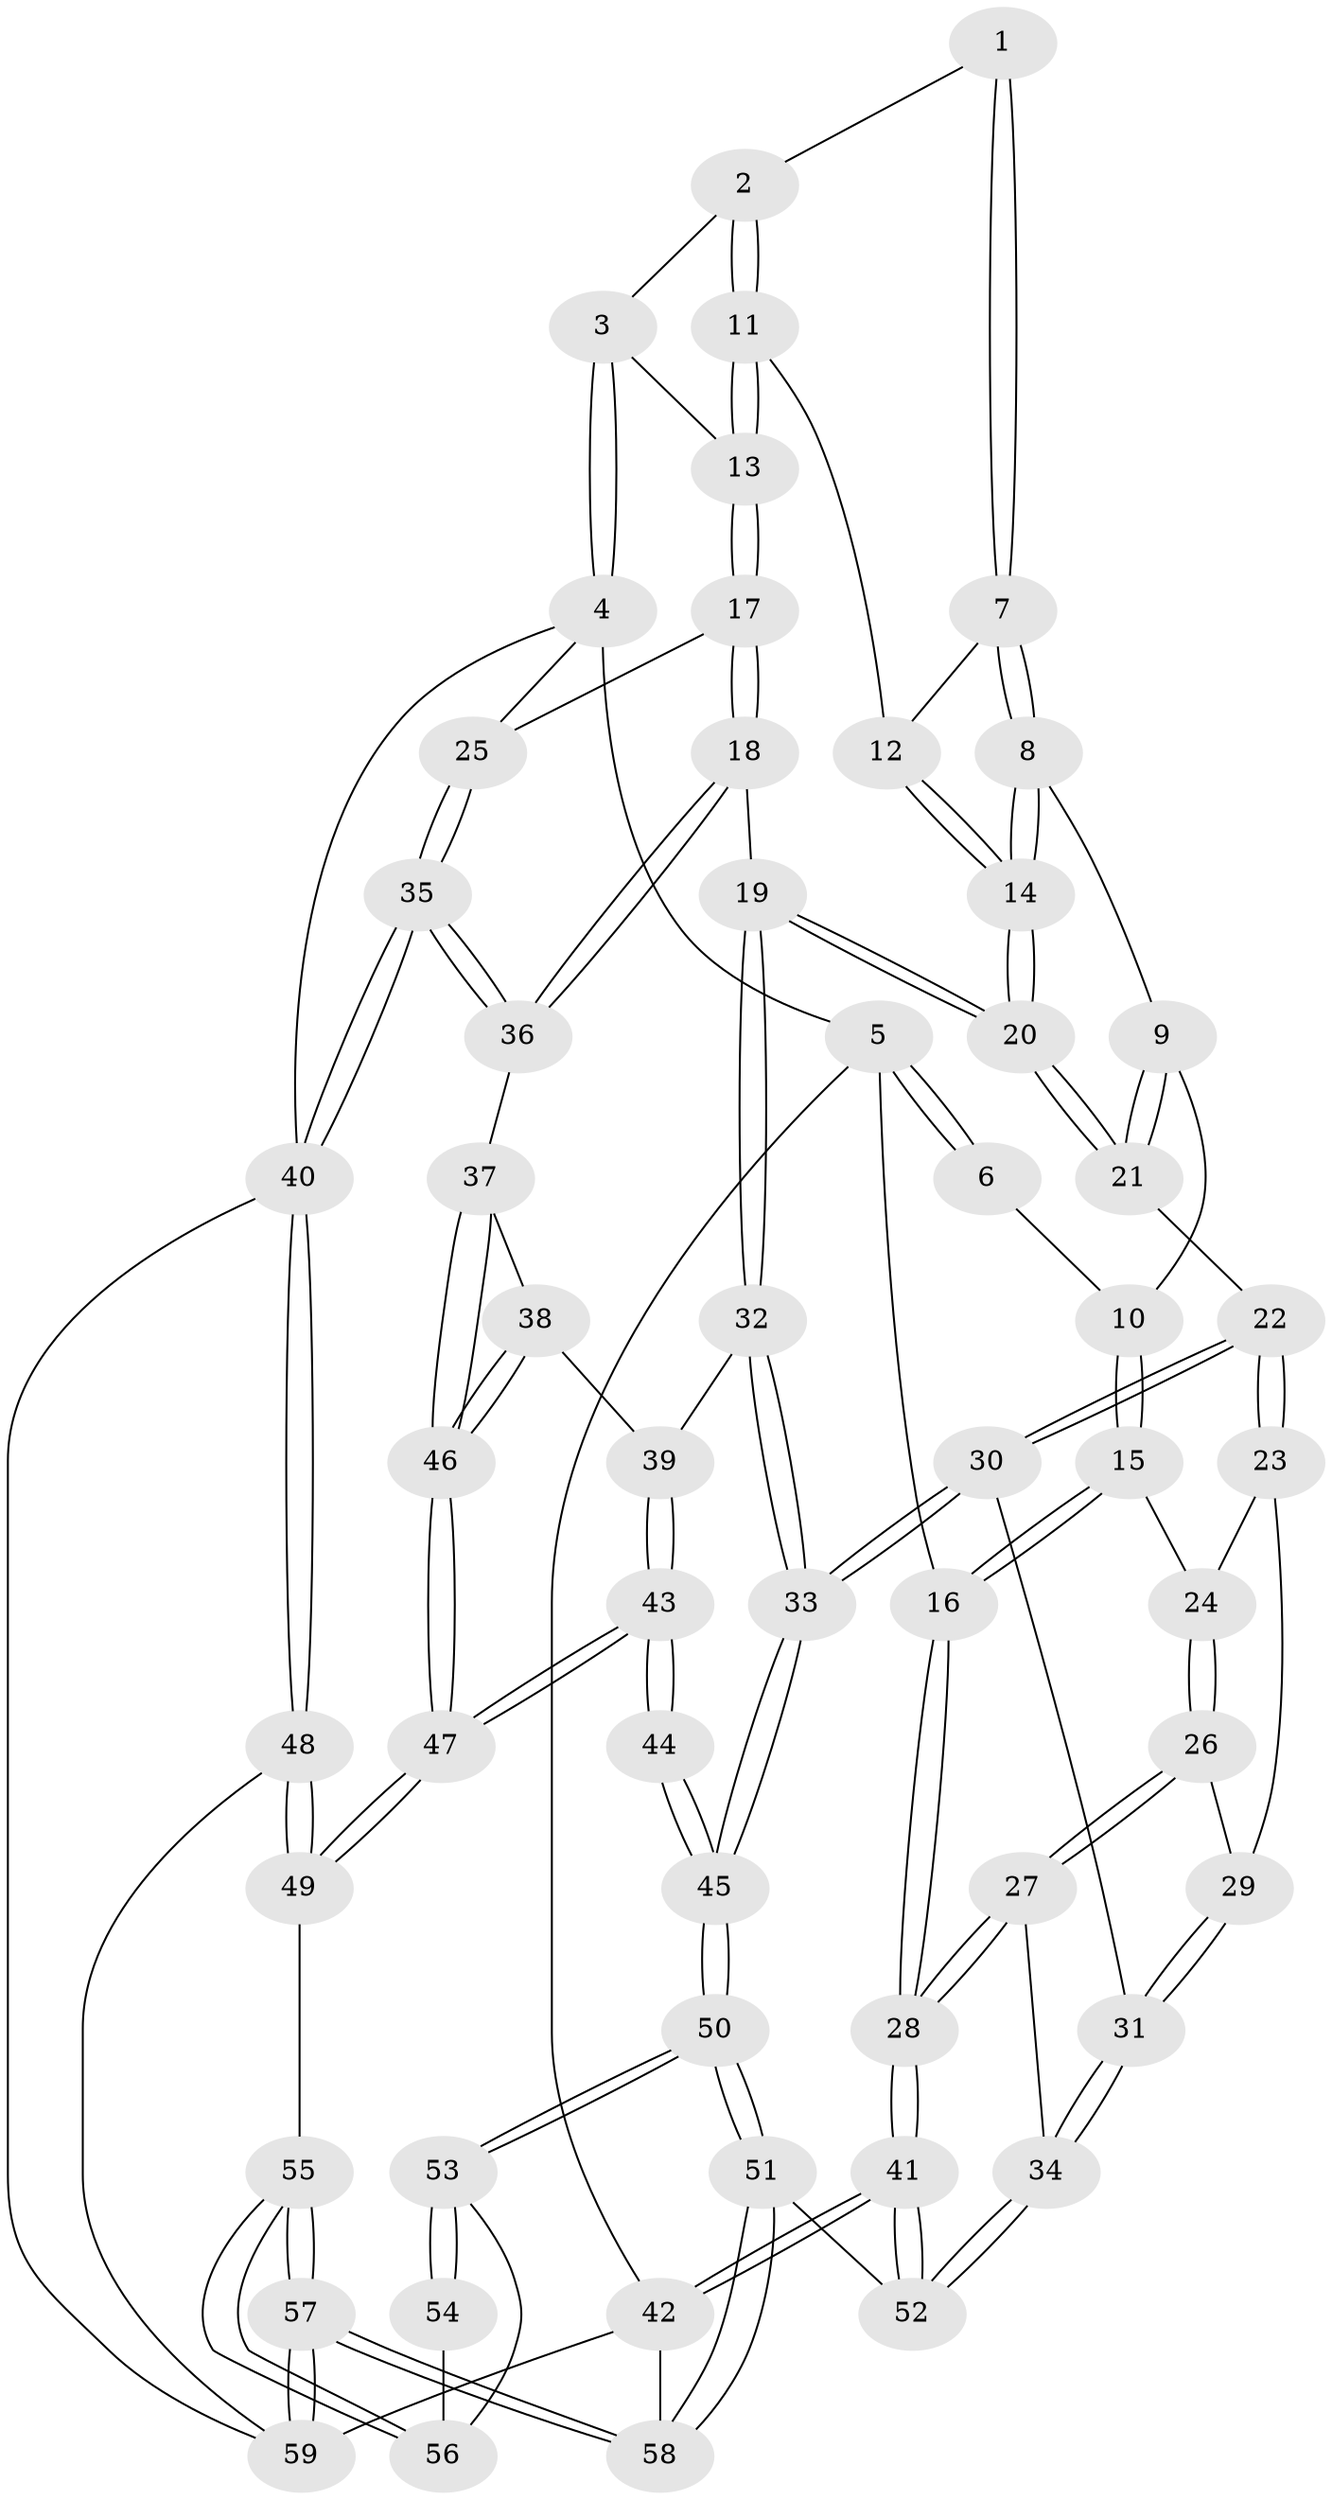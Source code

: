 // Generated by graph-tools (version 1.1) at 2025/38/03/09/25 02:38:22]
// undirected, 59 vertices, 144 edges
graph export_dot {
graph [start="1"]
  node [color=gray90,style=filled];
  1 [pos="+0.6273321308833175+0"];
  2 [pos="+0.9555010258309731+0"];
  3 [pos="+1+0"];
  4 [pos="+1+0"];
  5 [pos="+0+0"];
  6 [pos="+0.24930289573707068+0"];
  7 [pos="+0.6225920229045788+0"];
  8 [pos="+0.47657871776335414+0.08901751878013134"];
  9 [pos="+0.4567931773410852+0.10441951472558658"];
  10 [pos="+0.31996305637602473+0.04906806866401356"];
  11 [pos="+0.8219017442923676+0.09634343464879143"];
  12 [pos="+0.6663747319866293+0"];
  13 [pos="+0.8424103706926198+0.1454118114261303"];
  14 [pos="+0.6594636354406477+0.17263356589227047"];
  15 [pos="+0.22270636665346152+0.1934797552288118"];
  16 [pos="+0+0.1430294057569277"];
  17 [pos="+0.8489881655707097+0.16409449598896006"];
  18 [pos="+0.7439479390972773+0.2895268105725842"];
  19 [pos="+0.7137318867640778+0.30083895761573637"];
  20 [pos="+0.6930668334517273+0.2864783058739554"];
  21 [pos="+0.448698231312039+0.28023618454438043"];
  22 [pos="+0.43744151736124715+0.2879592439279735"];
  23 [pos="+0.2731575530920441+0.23384355909499094"];
  24 [pos="+0.24348067465743925+0.21646692363925385"];
  25 [pos="+1+0.07001318783004633"];
  26 [pos="+0.19509770517301622+0.38341483280494204"];
  27 [pos="+0.15466088580086634+0.43812909599427985"];
  28 [pos="+0+0.4330011938498064"];
  29 [pos="+0.2724451392865522+0.3702290308679832"];
  30 [pos="+0.40241225319891505+0.4531265149998888"];
  31 [pos="+0.36741880750204275+0.47448367451187595"];
  32 [pos="+0.7083875366986471+0.3750883179502793"];
  33 [pos="+0.5785440967418194+0.5426817731748357"];
  34 [pos="+0.3089337712246657+0.5307755265566811"];
  35 [pos="+1+0.38241655047580464"];
  36 [pos="+1+0.3948383314881654"];
  37 [pos="+0.9750046753860748+0.4637715650854803"];
  38 [pos="+0.8256707704711079+0.4697411971984879"];
  39 [pos="+0.7628949260302977+0.44418015331220917"];
  40 [pos="+1+1"];
  41 [pos="+0+0.7106180828819634"];
  42 [pos="+0+0.7112415694142459"];
  43 [pos="+0.8082224539819355+0.7605398113842526"];
  44 [pos="+0.7048168548280448+0.7023647247922876"];
  45 [pos="+0.5793058771204632+0.5475671268521182"];
  46 [pos="+0.8914007388003824+0.5873003599676688"];
  47 [pos="+0.8355224270238902+0.7861531486622823"];
  48 [pos="+1+1"];
  49 [pos="+0.8811843003539008+0.8649871509712995"];
  50 [pos="+0.39941242376604313+0.746693614712777"];
  51 [pos="+0.37036310203841044+0.7540756737537"];
  52 [pos="+0.2894463924594362+0.6522387891055935"];
  53 [pos="+0.4509832873082386+0.7578038405216998"];
  54 [pos="+0.697696803955016+0.7044236539219685"];
  55 [pos="+0.6077158465958356+0.8954256645175067"];
  56 [pos="+0.535194265620777+0.8176250671227735"];
  57 [pos="+0.3382096824546437+1"];
  58 [pos="+0.314558336165069+0.9915668999753449"];
  59 [pos="+0.3349716736352634+1"];
  1 -- 2;
  1 -- 7;
  1 -- 7;
  2 -- 3;
  2 -- 11;
  2 -- 11;
  3 -- 4;
  3 -- 4;
  3 -- 13;
  4 -- 5;
  4 -- 25;
  4 -- 40;
  5 -- 6;
  5 -- 6;
  5 -- 16;
  5 -- 42;
  6 -- 10;
  7 -- 8;
  7 -- 8;
  7 -- 12;
  8 -- 9;
  8 -- 14;
  8 -- 14;
  9 -- 10;
  9 -- 21;
  9 -- 21;
  10 -- 15;
  10 -- 15;
  11 -- 12;
  11 -- 13;
  11 -- 13;
  12 -- 14;
  12 -- 14;
  13 -- 17;
  13 -- 17;
  14 -- 20;
  14 -- 20;
  15 -- 16;
  15 -- 16;
  15 -- 24;
  16 -- 28;
  16 -- 28;
  17 -- 18;
  17 -- 18;
  17 -- 25;
  18 -- 19;
  18 -- 36;
  18 -- 36;
  19 -- 20;
  19 -- 20;
  19 -- 32;
  19 -- 32;
  20 -- 21;
  20 -- 21;
  21 -- 22;
  22 -- 23;
  22 -- 23;
  22 -- 30;
  22 -- 30;
  23 -- 24;
  23 -- 29;
  24 -- 26;
  24 -- 26;
  25 -- 35;
  25 -- 35;
  26 -- 27;
  26 -- 27;
  26 -- 29;
  27 -- 28;
  27 -- 28;
  27 -- 34;
  28 -- 41;
  28 -- 41;
  29 -- 31;
  29 -- 31;
  30 -- 31;
  30 -- 33;
  30 -- 33;
  31 -- 34;
  31 -- 34;
  32 -- 33;
  32 -- 33;
  32 -- 39;
  33 -- 45;
  33 -- 45;
  34 -- 52;
  34 -- 52;
  35 -- 36;
  35 -- 36;
  35 -- 40;
  35 -- 40;
  36 -- 37;
  37 -- 38;
  37 -- 46;
  37 -- 46;
  38 -- 39;
  38 -- 46;
  38 -- 46;
  39 -- 43;
  39 -- 43;
  40 -- 48;
  40 -- 48;
  40 -- 59;
  41 -- 42;
  41 -- 42;
  41 -- 52;
  41 -- 52;
  42 -- 58;
  42 -- 59;
  43 -- 44;
  43 -- 44;
  43 -- 47;
  43 -- 47;
  44 -- 45;
  44 -- 45;
  45 -- 50;
  45 -- 50;
  46 -- 47;
  46 -- 47;
  47 -- 49;
  47 -- 49;
  48 -- 49;
  48 -- 49;
  48 -- 59;
  49 -- 55;
  50 -- 51;
  50 -- 51;
  50 -- 53;
  50 -- 53;
  51 -- 52;
  51 -- 58;
  51 -- 58;
  53 -- 54;
  53 -- 54;
  53 -- 56;
  54 -- 56;
  55 -- 56;
  55 -- 56;
  55 -- 57;
  55 -- 57;
  57 -- 58;
  57 -- 58;
  57 -- 59;
  57 -- 59;
}
